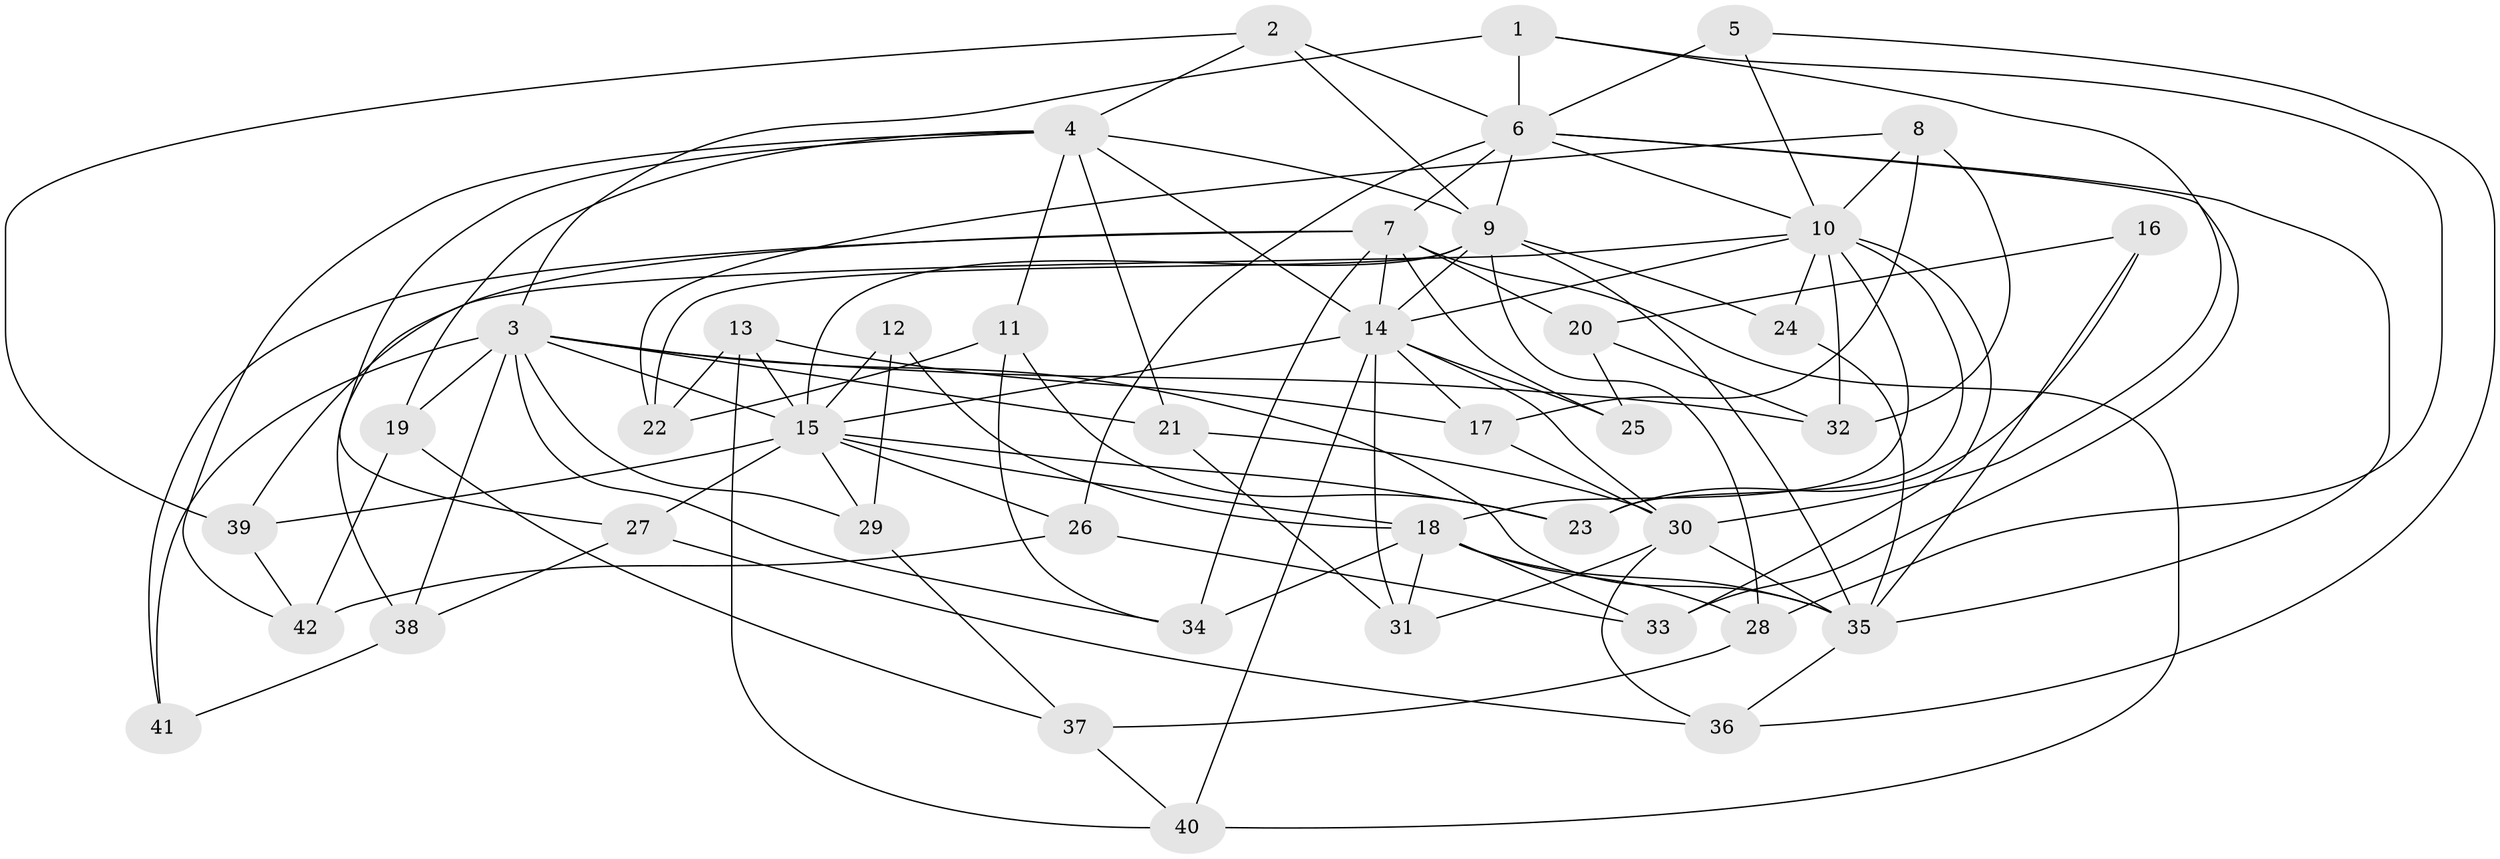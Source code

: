 // original degree distribution, {4: 1.0}
// Generated by graph-tools (version 1.1) at 2025/37/03/09/25 02:37:53]
// undirected, 42 vertices, 108 edges
graph export_dot {
graph [start="1"]
  node [color=gray90,style=filled];
  1;
  2;
  3;
  4;
  5;
  6;
  7;
  8;
  9;
  10;
  11;
  12;
  13;
  14;
  15;
  16;
  17;
  18;
  19;
  20;
  21;
  22;
  23;
  24;
  25;
  26;
  27;
  28;
  29;
  30;
  31;
  32;
  33;
  34;
  35;
  36;
  37;
  38;
  39;
  40;
  41;
  42;
  1 -- 3 [weight=2.0];
  1 -- 6 [weight=2.0];
  1 -- 28 [weight=1.0];
  1 -- 30 [weight=1.0];
  2 -- 4 [weight=1.0];
  2 -- 6 [weight=1.0];
  2 -- 9 [weight=1.0];
  2 -- 39 [weight=1.0];
  3 -- 15 [weight=1.0];
  3 -- 19 [weight=1.0];
  3 -- 21 [weight=1.0];
  3 -- 29 [weight=1.0];
  3 -- 32 [weight=1.0];
  3 -- 34 [weight=1.0];
  3 -- 35 [weight=1.0];
  3 -- 38 [weight=1.0];
  3 -- 41 [weight=2.0];
  4 -- 9 [weight=1.0];
  4 -- 11 [weight=1.0];
  4 -- 14 [weight=1.0];
  4 -- 19 [weight=1.0];
  4 -- 21 [weight=1.0];
  4 -- 27 [weight=1.0];
  4 -- 42 [weight=1.0];
  5 -- 6 [weight=2.0];
  5 -- 10 [weight=1.0];
  5 -- 36 [weight=1.0];
  6 -- 7 [weight=2.0];
  6 -- 9 [weight=1.0];
  6 -- 10 [weight=1.0];
  6 -- 26 [weight=1.0];
  6 -- 33 [weight=1.0];
  6 -- 35 [weight=1.0];
  7 -- 14 [weight=1.0];
  7 -- 20 [weight=1.0];
  7 -- 25 [weight=2.0];
  7 -- 34 [weight=1.0];
  7 -- 38 [weight=1.0];
  7 -- 40 [weight=1.0];
  7 -- 41 [weight=1.0];
  8 -- 10 [weight=1.0];
  8 -- 17 [weight=1.0];
  8 -- 22 [weight=1.0];
  8 -- 32 [weight=1.0];
  9 -- 14 [weight=2.0];
  9 -- 15 [weight=1.0];
  9 -- 22 [weight=1.0];
  9 -- 24 [weight=1.0];
  9 -- 28 [weight=1.0];
  9 -- 35 [weight=1.0];
  10 -- 14 [weight=1.0];
  10 -- 18 [weight=2.0];
  10 -- 23 [weight=1.0];
  10 -- 24 [weight=2.0];
  10 -- 32 [weight=1.0];
  10 -- 33 [weight=1.0];
  10 -- 39 [weight=1.0];
  11 -- 22 [weight=1.0];
  11 -- 23 [weight=1.0];
  11 -- 34 [weight=1.0];
  12 -- 15 [weight=2.0];
  12 -- 18 [weight=1.0];
  12 -- 29 [weight=1.0];
  13 -- 15 [weight=1.0];
  13 -- 17 [weight=1.0];
  13 -- 22 [weight=1.0];
  13 -- 40 [weight=1.0];
  14 -- 15 [weight=1.0];
  14 -- 17 [weight=1.0];
  14 -- 25 [weight=1.0];
  14 -- 30 [weight=2.0];
  14 -- 31 [weight=1.0];
  14 -- 40 [weight=1.0];
  15 -- 18 [weight=1.0];
  15 -- 23 [weight=1.0];
  15 -- 26 [weight=1.0];
  15 -- 27 [weight=1.0];
  15 -- 29 [weight=1.0];
  15 -- 39 [weight=1.0];
  16 -- 20 [weight=1.0];
  16 -- 23 [weight=1.0];
  16 -- 35 [weight=2.0];
  17 -- 30 [weight=1.0];
  18 -- 28 [weight=1.0];
  18 -- 31 [weight=1.0];
  18 -- 33 [weight=1.0];
  18 -- 34 [weight=1.0];
  18 -- 35 [weight=2.0];
  19 -- 37 [weight=1.0];
  19 -- 42 [weight=1.0];
  20 -- 25 [weight=1.0];
  20 -- 32 [weight=1.0];
  21 -- 30 [weight=1.0];
  21 -- 31 [weight=1.0];
  24 -- 35 [weight=1.0];
  26 -- 33 [weight=1.0];
  26 -- 42 [weight=1.0];
  27 -- 36 [weight=1.0];
  27 -- 38 [weight=1.0];
  28 -- 37 [weight=1.0];
  29 -- 37 [weight=1.0];
  30 -- 31 [weight=1.0];
  30 -- 35 [weight=1.0];
  30 -- 36 [weight=1.0];
  35 -- 36 [weight=1.0];
  37 -- 40 [weight=1.0];
  38 -- 41 [weight=1.0];
  39 -- 42 [weight=1.0];
}
